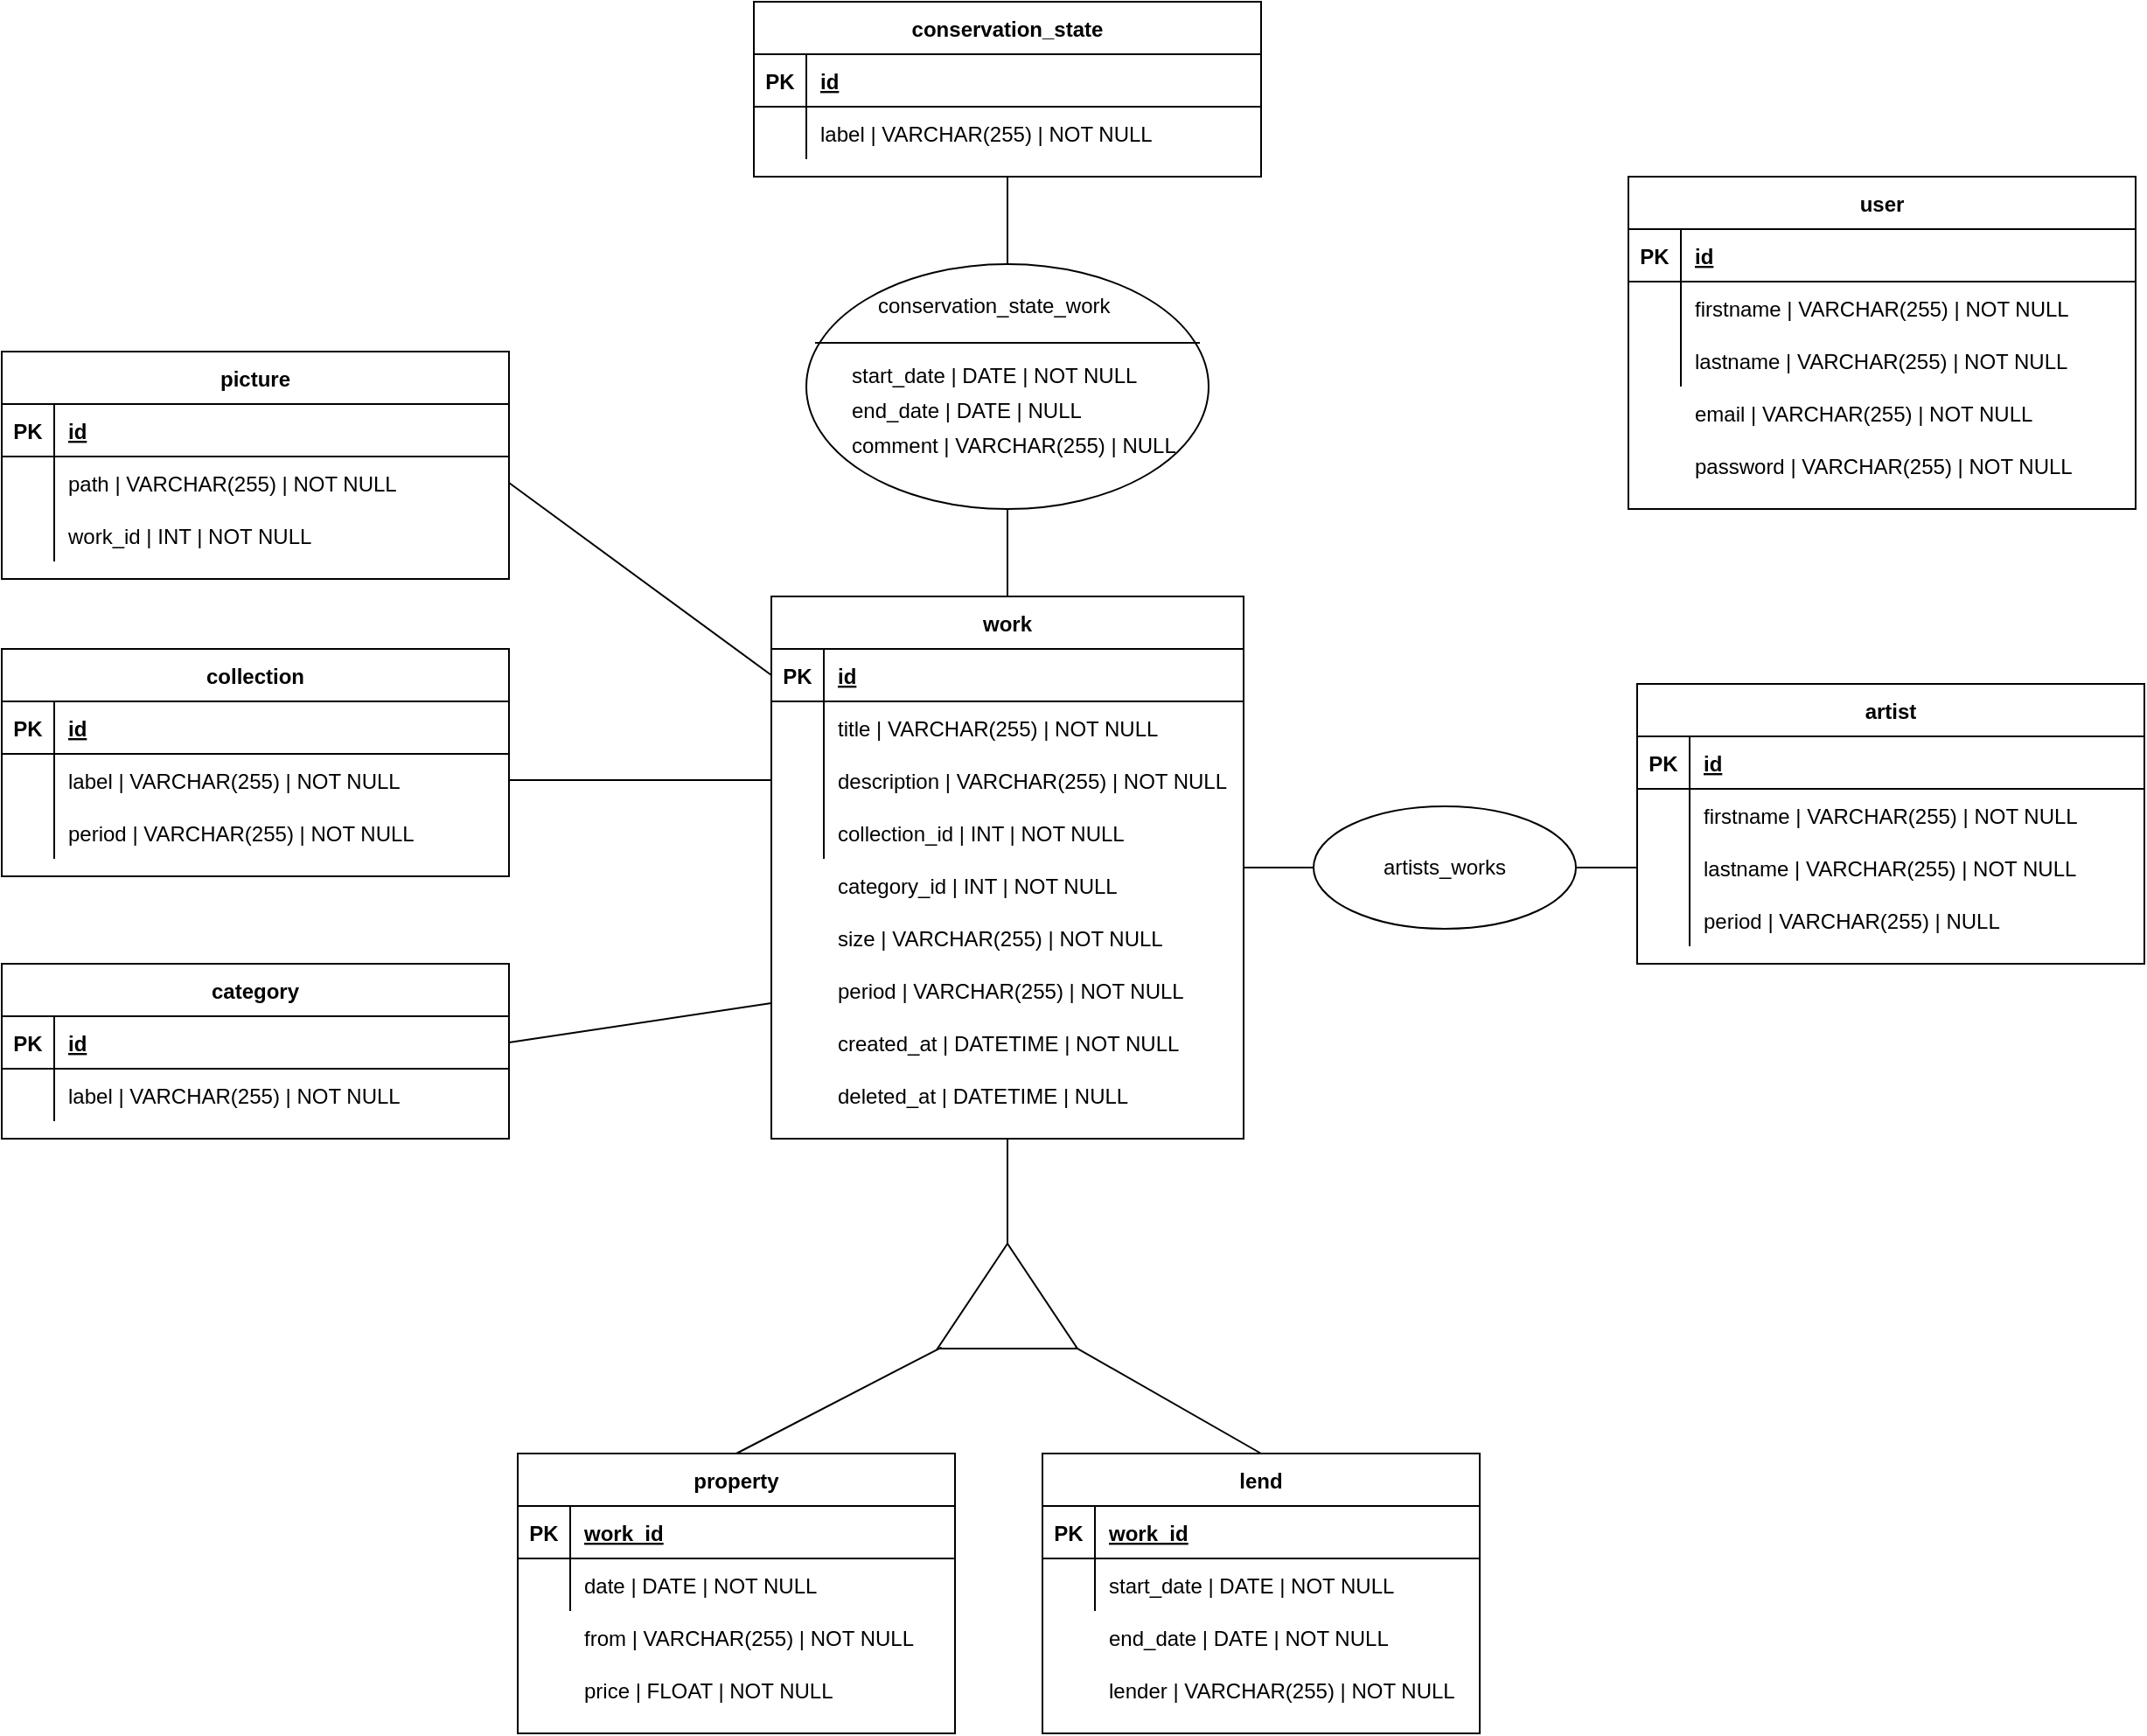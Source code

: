 <mxfile version="14.6.6" type="device"><diagram id="KtRQUyk1w5JVe8lo4TJr" name="Page-1"><mxGraphModel dx="2195" dy="926" grid="1" gridSize="10" guides="1" tooltips="1" connect="1" arrows="1" fold="1" page="0" pageScale="1" pageWidth="827" pageHeight="1169" math="0" shadow="0"><root><mxCell id="0"/><mxCell id="1" parent="0"/><mxCell id="kUrhqfvCoL_oDyxeggpk-15" value="work" style="shape=table;startSize=30;container=1;collapsible=1;childLayout=tableLayout;fixedRows=1;rowLines=0;fontStyle=1;align=center;resizeLast=1;" parent="1" vertex="1"><mxGeometry x="-10" y="180" width="270" height="310" as="geometry"/></mxCell><mxCell id="kUrhqfvCoL_oDyxeggpk-16" value="" style="shape=partialRectangle;collapsible=0;dropTarget=0;pointerEvents=0;fillColor=none;top=0;left=0;bottom=1;right=0;points=[[0,0.5],[1,0.5]];portConstraint=eastwest;" parent="kUrhqfvCoL_oDyxeggpk-15" vertex="1"><mxGeometry y="30" width="270" height="30" as="geometry"/></mxCell><mxCell id="kUrhqfvCoL_oDyxeggpk-17" value="PK" style="shape=partialRectangle;connectable=0;fillColor=none;top=0;left=0;bottom=0;right=0;fontStyle=1;overflow=hidden;" parent="kUrhqfvCoL_oDyxeggpk-16" vertex="1"><mxGeometry width="30" height="30" as="geometry"/></mxCell><mxCell id="kUrhqfvCoL_oDyxeggpk-18" value="id" style="shape=partialRectangle;connectable=0;fillColor=none;top=0;left=0;bottom=0;right=0;align=left;spacingLeft=6;fontStyle=5;overflow=hidden;" parent="kUrhqfvCoL_oDyxeggpk-16" vertex="1"><mxGeometry x="30" width="240" height="30" as="geometry"/></mxCell><mxCell id="kUrhqfvCoL_oDyxeggpk-19" value="" style="shape=partialRectangle;collapsible=0;dropTarget=0;pointerEvents=0;fillColor=none;top=0;left=0;bottom=0;right=0;points=[[0,0.5],[1,0.5]];portConstraint=eastwest;" parent="kUrhqfvCoL_oDyxeggpk-15" vertex="1"><mxGeometry y="60" width="270" height="30" as="geometry"/></mxCell><mxCell id="kUrhqfvCoL_oDyxeggpk-20" value="" style="shape=partialRectangle;connectable=0;fillColor=none;top=0;left=0;bottom=0;right=0;editable=1;overflow=hidden;" parent="kUrhqfvCoL_oDyxeggpk-19" vertex="1"><mxGeometry width="30" height="30" as="geometry"/></mxCell><mxCell id="kUrhqfvCoL_oDyxeggpk-21" value="title | VARCHAR(255) | NOT NULL" style="shape=partialRectangle;connectable=0;fillColor=none;top=0;left=0;bottom=0;right=0;align=left;spacingLeft=6;overflow=hidden;" parent="kUrhqfvCoL_oDyxeggpk-19" vertex="1"><mxGeometry x="30" width="240" height="30" as="geometry"/></mxCell><mxCell id="kUrhqfvCoL_oDyxeggpk-22" value="" style="shape=partialRectangle;collapsible=0;dropTarget=0;pointerEvents=0;fillColor=none;top=0;left=0;bottom=0;right=0;points=[[0,0.5],[1,0.5]];portConstraint=eastwest;" parent="kUrhqfvCoL_oDyxeggpk-15" vertex="1"><mxGeometry y="90" width="270" height="30" as="geometry"/></mxCell><mxCell id="kUrhqfvCoL_oDyxeggpk-23" value="" style="shape=partialRectangle;connectable=0;fillColor=none;top=0;left=0;bottom=0;right=0;editable=1;overflow=hidden;" parent="kUrhqfvCoL_oDyxeggpk-22" vertex="1"><mxGeometry width="30" height="30" as="geometry"/></mxCell><mxCell id="kUrhqfvCoL_oDyxeggpk-24" value="description | VARCHAR(255) | NOT NULL" style="shape=partialRectangle;connectable=0;fillColor=none;top=0;left=0;bottom=0;right=0;align=left;spacingLeft=6;overflow=hidden;" parent="kUrhqfvCoL_oDyxeggpk-22" vertex="1"><mxGeometry x="30" width="240" height="30" as="geometry"/></mxCell><mxCell id="kUrhqfvCoL_oDyxeggpk-25" value="" style="shape=partialRectangle;collapsible=0;dropTarget=0;pointerEvents=0;fillColor=none;top=0;left=0;bottom=0;right=0;points=[[0,0.5],[1,0.5]];portConstraint=eastwest;" parent="kUrhqfvCoL_oDyxeggpk-15" vertex="1"><mxGeometry y="120" width="270" height="30" as="geometry"/></mxCell><mxCell id="kUrhqfvCoL_oDyxeggpk-26" value="" style="shape=partialRectangle;connectable=0;fillColor=none;top=0;left=0;bottom=0;right=0;editable=1;overflow=hidden;" parent="kUrhqfvCoL_oDyxeggpk-25" vertex="1"><mxGeometry width="30" height="30" as="geometry"/></mxCell><mxCell id="kUrhqfvCoL_oDyxeggpk-27" value="collection_id | INT | NOT NULL" style="shape=partialRectangle;connectable=0;fillColor=none;top=0;left=0;bottom=0;right=0;align=left;spacingLeft=6;overflow=hidden;" parent="kUrhqfvCoL_oDyxeggpk-25" vertex="1"><mxGeometry x="30" width="240" height="30" as="geometry"/></mxCell><mxCell id="kUrhqfvCoL_oDyxeggpk-28" value="size | VARCHAR(255) | NOT NULL" style="shape=partialRectangle;connectable=0;fillColor=none;top=0;left=0;bottom=0;right=0;align=left;spacingLeft=6;overflow=hidden;" parent="1" vertex="1"><mxGeometry x="20" y="360" width="210" height="30" as="geometry"/></mxCell><mxCell id="kUrhqfvCoL_oDyxeggpk-43" value="artist" style="shape=table;startSize=30;container=1;collapsible=1;childLayout=tableLayout;fixedRows=1;rowLines=0;fontStyle=1;align=center;resizeLast=1;" parent="1" vertex="1"><mxGeometry x="485" y="230" width="290" height="160" as="geometry"/></mxCell><mxCell id="kUrhqfvCoL_oDyxeggpk-44" value="" style="shape=partialRectangle;collapsible=0;dropTarget=0;pointerEvents=0;fillColor=none;top=0;left=0;bottom=1;right=0;points=[[0,0.5],[1,0.5]];portConstraint=eastwest;" parent="kUrhqfvCoL_oDyxeggpk-43" vertex="1"><mxGeometry y="30" width="290" height="30" as="geometry"/></mxCell><mxCell id="kUrhqfvCoL_oDyxeggpk-45" value="PK" style="shape=partialRectangle;connectable=0;fillColor=none;top=0;left=0;bottom=0;right=0;fontStyle=1;overflow=hidden;" parent="kUrhqfvCoL_oDyxeggpk-44" vertex="1"><mxGeometry width="30" height="30" as="geometry"/></mxCell><mxCell id="kUrhqfvCoL_oDyxeggpk-46" value="id" style="shape=partialRectangle;connectable=0;fillColor=none;top=0;left=0;bottom=0;right=0;align=left;spacingLeft=6;fontStyle=5;overflow=hidden;" parent="kUrhqfvCoL_oDyxeggpk-44" vertex="1"><mxGeometry x="30" width="260" height="30" as="geometry"/></mxCell><mxCell id="kUrhqfvCoL_oDyxeggpk-47" value="" style="shape=partialRectangle;collapsible=0;dropTarget=0;pointerEvents=0;fillColor=none;top=0;left=0;bottom=0;right=0;points=[[0,0.5],[1,0.5]];portConstraint=eastwest;" parent="kUrhqfvCoL_oDyxeggpk-43" vertex="1"><mxGeometry y="60" width="290" height="30" as="geometry"/></mxCell><mxCell id="kUrhqfvCoL_oDyxeggpk-48" value="" style="shape=partialRectangle;connectable=0;fillColor=none;top=0;left=0;bottom=0;right=0;editable=1;overflow=hidden;" parent="kUrhqfvCoL_oDyxeggpk-47" vertex="1"><mxGeometry width="30" height="30" as="geometry"/></mxCell><mxCell id="kUrhqfvCoL_oDyxeggpk-49" value="firstname | VARCHAR(255) | NOT NULL" style="shape=partialRectangle;connectable=0;fillColor=none;top=0;left=0;bottom=0;right=0;align=left;spacingLeft=6;overflow=hidden;" parent="kUrhqfvCoL_oDyxeggpk-47" vertex="1"><mxGeometry x="30" width="260" height="30" as="geometry"/></mxCell><mxCell id="kUrhqfvCoL_oDyxeggpk-50" value="" style="shape=partialRectangle;collapsible=0;dropTarget=0;pointerEvents=0;fillColor=none;top=0;left=0;bottom=0;right=0;points=[[0,0.5],[1,0.5]];portConstraint=eastwest;" parent="kUrhqfvCoL_oDyxeggpk-43" vertex="1"><mxGeometry y="90" width="290" height="30" as="geometry"/></mxCell><mxCell id="kUrhqfvCoL_oDyxeggpk-51" value="" style="shape=partialRectangle;connectable=0;fillColor=none;top=0;left=0;bottom=0;right=0;editable=1;overflow=hidden;" parent="kUrhqfvCoL_oDyxeggpk-50" vertex="1"><mxGeometry width="30" height="30" as="geometry"/></mxCell><mxCell id="kUrhqfvCoL_oDyxeggpk-52" value="lastname | VARCHAR(255) | NOT NULL" style="shape=partialRectangle;connectable=0;fillColor=none;top=0;left=0;bottom=0;right=0;align=left;spacingLeft=6;overflow=hidden;" parent="kUrhqfvCoL_oDyxeggpk-50" vertex="1"><mxGeometry x="30" width="260" height="30" as="geometry"/></mxCell><mxCell id="kUrhqfvCoL_oDyxeggpk-53" value="" style="shape=partialRectangle;collapsible=0;dropTarget=0;pointerEvents=0;fillColor=none;top=0;left=0;bottom=0;right=0;points=[[0,0.5],[1,0.5]];portConstraint=eastwest;" parent="kUrhqfvCoL_oDyxeggpk-43" vertex="1"><mxGeometry y="120" width="290" height="30" as="geometry"/></mxCell><mxCell id="kUrhqfvCoL_oDyxeggpk-54" value="" style="shape=partialRectangle;connectable=0;fillColor=none;top=0;left=0;bottom=0;right=0;editable=1;overflow=hidden;" parent="kUrhqfvCoL_oDyxeggpk-53" vertex="1"><mxGeometry width="30" height="30" as="geometry"/></mxCell><mxCell id="kUrhqfvCoL_oDyxeggpk-55" value="period | VARCHAR(255) | NULL" style="shape=partialRectangle;connectable=0;fillColor=none;top=0;left=0;bottom=0;right=0;align=left;spacingLeft=6;overflow=hidden;" parent="kUrhqfvCoL_oDyxeggpk-53" vertex="1"><mxGeometry x="30" width="260" height="30" as="geometry"/></mxCell><mxCell id="kUrhqfvCoL_oDyxeggpk-73" value="artists_works" style="ellipse;whiteSpace=wrap;html=1;align=center;" parent="1" vertex="1"><mxGeometry x="300" y="300" width="150" height="70" as="geometry"/></mxCell><mxCell id="kUrhqfvCoL_oDyxeggpk-74" value="" style="endArrow=none;html=1;rounded=0;entryX=0;entryY=0.5;entryDx=0;entryDy=0;" parent="1" target="kUrhqfvCoL_oDyxeggpk-73" edge="1"><mxGeometry relative="1" as="geometry"><mxPoint x="260" y="335" as="sourcePoint"/><mxPoint x="290" y="230" as="targetPoint"/></mxGeometry></mxCell><mxCell id="kUrhqfvCoL_oDyxeggpk-75" value="" style="endArrow=none;html=1;rounded=0;exitX=0;exitY=0.5;exitDx=0;exitDy=0;entryX=1;entryY=0.5;entryDx=0;entryDy=0;" parent="1" source="kUrhqfvCoL_oDyxeggpk-50" target="kUrhqfvCoL_oDyxeggpk-73" edge="1"><mxGeometry relative="1" as="geometry"><mxPoint x="130" y="280" as="sourcePoint"/><mxPoint x="290" y="280" as="targetPoint"/></mxGeometry></mxCell><mxCell id="kUrhqfvCoL_oDyxeggpk-77" value="collection" style="shape=table;startSize=30;container=1;collapsible=1;childLayout=tableLayout;fixedRows=1;rowLines=0;fontStyle=1;align=center;resizeLast=1;" parent="1" vertex="1"><mxGeometry x="-450" y="210" width="290" height="130" as="geometry"/></mxCell><mxCell id="kUrhqfvCoL_oDyxeggpk-78" value="" style="shape=partialRectangle;collapsible=0;dropTarget=0;pointerEvents=0;fillColor=none;top=0;left=0;bottom=1;right=0;points=[[0,0.5],[1,0.5]];portConstraint=eastwest;" parent="kUrhqfvCoL_oDyxeggpk-77" vertex="1"><mxGeometry y="30" width="290" height="30" as="geometry"/></mxCell><mxCell id="kUrhqfvCoL_oDyxeggpk-79" value="PK" style="shape=partialRectangle;connectable=0;fillColor=none;top=0;left=0;bottom=0;right=0;fontStyle=1;overflow=hidden;" parent="kUrhqfvCoL_oDyxeggpk-78" vertex="1"><mxGeometry width="30" height="30" as="geometry"/></mxCell><mxCell id="kUrhqfvCoL_oDyxeggpk-80" value="id" style="shape=partialRectangle;connectable=0;fillColor=none;top=0;left=0;bottom=0;right=0;align=left;spacingLeft=6;fontStyle=5;overflow=hidden;" parent="kUrhqfvCoL_oDyxeggpk-78" vertex="1"><mxGeometry x="30" width="260" height="30" as="geometry"/></mxCell><mxCell id="kUrhqfvCoL_oDyxeggpk-81" value="" style="shape=partialRectangle;collapsible=0;dropTarget=0;pointerEvents=0;fillColor=none;top=0;left=0;bottom=0;right=0;points=[[0,0.5],[1,0.5]];portConstraint=eastwest;" parent="kUrhqfvCoL_oDyxeggpk-77" vertex="1"><mxGeometry y="60" width="290" height="30" as="geometry"/></mxCell><mxCell id="kUrhqfvCoL_oDyxeggpk-82" value="" style="shape=partialRectangle;connectable=0;fillColor=none;top=0;left=0;bottom=0;right=0;editable=1;overflow=hidden;" parent="kUrhqfvCoL_oDyxeggpk-81" vertex="1"><mxGeometry width="30" height="30" as="geometry"/></mxCell><mxCell id="kUrhqfvCoL_oDyxeggpk-83" value="label | VARCHAR(255) | NOT NULL" style="shape=partialRectangle;connectable=0;fillColor=none;top=0;left=0;bottom=0;right=0;align=left;spacingLeft=6;overflow=hidden;" parent="kUrhqfvCoL_oDyxeggpk-81" vertex="1"><mxGeometry x="30" width="260" height="30" as="geometry"/></mxCell><mxCell id="kUrhqfvCoL_oDyxeggpk-84" value="" style="shape=partialRectangle;collapsible=0;dropTarget=0;pointerEvents=0;fillColor=none;top=0;left=0;bottom=0;right=0;points=[[0,0.5],[1,0.5]];portConstraint=eastwest;" parent="kUrhqfvCoL_oDyxeggpk-77" vertex="1"><mxGeometry y="90" width="290" height="30" as="geometry"/></mxCell><mxCell id="kUrhqfvCoL_oDyxeggpk-85" value="" style="shape=partialRectangle;connectable=0;fillColor=none;top=0;left=0;bottom=0;right=0;editable=1;overflow=hidden;" parent="kUrhqfvCoL_oDyxeggpk-84" vertex="1"><mxGeometry width="30" height="30" as="geometry"/></mxCell><mxCell id="kUrhqfvCoL_oDyxeggpk-86" value="period | VARCHAR(255) | NOT NULL" style="shape=partialRectangle;connectable=0;fillColor=none;top=0;left=0;bottom=0;right=0;align=left;spacingLeft=6;overflow=hidden;" parent="kUrhqfvCoL_oDyxeggpk-84" vertex="1"><mxGeometry x="30" width="260" height="30" as="geometry"/></mxCell><mxCell id="kUrhqfvCoL_oDyxeggpk-92" value="" style="endArrow=none;html=1;rounded=0;entryX=1;entryY=0.5;entryDx=0;entryDy=0;exitX=0;exitY=0.5;exitDx=0;exitDy=0;" parent="1" source="kUrhqfvCoL_oDyxeggpk-22" target="kUrhqfvCoL_oDyxeggpk-81" edge="1"><mxGeometry relative="1" as="geometry"><mxPoint x="230" y="380" as="sourcePoint"/><mxPoint x="390" y="380" as="targetPoint"/></mxGeometry></mxCell><mxCell id="kUrhqfvCoL_oDyxeggpk-93" value="conservation_state" style="shape=table;startSize=30;container=1;collapsible=1;childLayout=tableLayout;fixedRows=1;rowLines=0;fontStyle=1;align=center;resizeLast=1;" parent="1" vertex="1"><mxGeometry x="-20" y="-160" width="290" height="100" as="geometry"/></mxCell><mxCell id="kUrhqfvCoL_oDyxeggpk-94" value="" style="shape=partialRectangle;collapsible=0;dropTarget=0;pointerEvents=0;fillColor=none;top=0;left=0;bottom=1;right=0;points=[[0,0.5],[1,0.5]];portConstraint=eastwest;" parent="kUrhqfvCoL_oDyxeggpk-93" vertex="1"><mxGeometry y="30" width="290" height="30" as="geometry"/></mxCell><mxCell id="kUrhqfvCoL_oDyxeggpk-95" value="PK" style="shape=partialRectangle;connectable=0;fillColor=none;top=0;left=0;bottom=0;right=0;fontStyle=1;overflow=hidden;" parent="kUrhqfvCoL_oDyxeggpk-94" vertex="1"><mxGeometry width="30" height="30" as="geometry"/></mxCell><mxCell id="kUrhqfvCoL_oDyxeggpk-96" value="id" style="shape=partialRectangle;connectable=0;fillColor=none;top=0;left=0;bottom=0;right=0;align=left;spacingLeft=6;fontStyle=5;overflow=hidden;" parent="kUrhqfvCoL_oDyxeggpk-94" vertex="1"><mxGeometry x="30" width="260" height="30" as="geometry"/></mxCell><mxCell id="kUrhqfvCoL_oDyxeggpk-97" value="" style="shape=partialRectangle;collapsible=0;dropTarget=0;pointerEvents=0;fillColor=none;top=0;left=0;bottom=0;right=0;points=[[0,0.5],[1,0.5]];portConstraint=eastwest;" parent="kUrhqfvCoL_oDyxeggpk-93" vertex="1"><mxGeometry y="60" width="290" height="30" as="geometry"/></mxCell><mxCell id="kUrhqfvCoL_oDyxeggpk-98" value="" style="shape=partialRectangle;connectable=0;fillColor=none;top=0;left=0;bottom=0;right=0;editable=1;overflow=hidden;" parent="kUrhqfvCoL_oDyxeggpk-97" vertex="1"><mxGeometry width="30" height="30" as="geometry"/></mxCell><mxCell id="kUrhqfvCoL_oDyxeggpk-99" value="label | VARCHAR(255) | NOT NULL" style="shape=partialRectangle;connectable=0;fillColor=none;top=0;left=0;bottom=0;right=0;align=left;spacingLeft=6;overflow=hidden;" parent="kUrhqfvCoL_oDyxeggpk-97" vertex="1"><mxGeometry x="30" width="260" height="30" as="geometry"/></mxCell><mxCell id="kUrhqfvCoL_oDyxeggpk-107" value="" style="endArrow=none;html=1;rounded=0;exitX=0.5;exitY=1;exitDx=0;exitDy=0;entryX=0.5;entryY=0;entryDx=0;entryDy=0;" parent="1" source="kUrhqfvCoL_oDyxeggpk-93" target="kUrhqfvCoL_oDyxeggpk-108" edge="1"><mxGeometry relative="1" as="geometry"><mxPoint x="260" y="-65" as="sourcePoint"/><mxPoint x="240.0" y="-65" as="targetPoint"/></mxGeometry></mxCell><mxCell id="kUrhqfvCoL_oDyxeggpk-108" value="" style="ellipse;whiteSpace=wrap;html=1;align=center;" parent="1" vertex="1"><mxGeometry x="10" y="-10" width="230" height="140" as="geometry"/></mxCell><mxCell id="kUrhqfvCoL_oDyxeggpk-109" value="conservation_state_work" style="text;strokeColor=none;fillColor=none;spacingLeft=4;spacingRight=4;overflow=hidden;rotatable=0;points=[[0,0.5],[1,0.5]];portConstraint=eastwest;fontSize=12;" parent="1" vertex="1"><mxGeometry x="45" width="160" height="30" as="geometry"/></mxCell><mxCell id="kUrhqfvCoL_oDyxeggpk-110" value="" style="line;strokeWidth=1;rotatable=0;dashed=0;labelPosition=right;align=left;verticalAlign=middle;spacingTop=0;spacingLeft=6;points=[];portConstraint=eastwest;" parent="1" vertex="1"><mxGeometry x="15" y="30" width="220" height="10" as="geometry"/></mxCell><mxCell id="kUrhqfvCoL_oDyxeggpk-111" value="start_date | DATE | NOT NULL" style="text;strokeColor=none;fillColor=none;spacingLeft=4;spacingRight=4;overflow=hidden;rotatable=0;points=[[0,0.5],[1,0.5]];portConstraint=eastwest;fontSize=12;" parent="1" vertex="1"><mxGeometry x="30" y="40" width="180" height="30" as="geometry"/></mxCell><mxCell id="kUrhqfvCoL_oDyxeggpk-112" value="end_date | DATE | NULL" style="text;strokeColor=none;fillColor=none;spacingLeft=4;spacingRight=4;overflow=hidden;rotatable=0;points=[[0,0.5],[1,0.5]];portConstraint=eastwest;fontSize=12;" parent="1" vertex="1"><mxGeometry x="30" y="60" width="180" height="30" as="geometry"/></mxCell><mxCell id="kUrhqfvCoL_oDyxeggpk-113" value="comment | VARCHAR(255) | NULL" style="text;strokeColor=none;fillColor=none;spacingLeft=4;spacingRight=4;overflow=hidden;rotatable=0;points=[[0,0.5],[1,0.5]];portConstraint=eastwest;fontSize=12;" parent="1" vertex="1"><mxGeometry x="30" y="80" width="210" height="30" as="geometry"/></mxCell><mxCell id="kUrhqfvCoL_oDyxeggpk-114" value="" style="endArrow=none;html=1;rounded=0;exitX=0.5;exitY=1;exitDx=0;exitDy=0;entryX=0.5;entryY=0;entryDx=0;entryDy=0;" parent="1" source="kUrhqfvCoL_oDyxeggpk-108" target="kUrhqfvCoL_oDyxeggpk-15" edge="1"><mxGeometry relative="1" as="geometry"><mxPoint x="342.5" y="-100" as="sourcePoint"/><mxPoint x="216.347" y="-19.479" as="targetPoint"/></mxGeometry></mxCell><mxCell id="kUrhqfvCoL_oDyxeggpk-115" value="user" style="shape=table;startSize=30;container=1;collapsible=1;childLayout=tableLayout;fixedRows=1;rowLines=0;fontStyle=1;align=center;resizeLast=1;" parent="1" vertex="1"><mxGeometry x="480" y="-60" width="290" height="190" as="geometry"/></mxCell><mxCell id="kUrhqfvCoL_oDyxeggpk-116" value="" style="shape=partialRectangle;collapsible=0;dropTarget=0;pointerEvents=0;fillColor=none;top=0;left=0;bottom=1;right=0;points=[[0,0.5],[1,0.5]];portConstraint=eastwest;" parent="kUrhqfvCoL_oDyxeggpk-115" vertex="1"><mxGeometry y="30" width="290" height="30" as="geometry"/></mxCell><mxCell id="kUrhqfvCoL_oDyxeggpk-117" value="PK" style="shape=partialRectangle;connectable=0;fillColor=none;top=0;left=0;bottom=0;right=0;fontStyle=1;overflow=hidden;" parent="kUrhqfvCoL_oDyxeggpk-116" vertex="1"><mxGeometry width="30" height="30" as="geometry"/></mxCell><mxCell id="kUrhqfvCoL_oDyxeggpk-118" value="id" style="shape=partialRectangle;connectable=0;fillColor=none;top=0;left=0;bottom=0;right=0;align=left;spacingLeft=6;fontStyle=5;overflow=hidden;" parent="kUrhqfvCoL_oDyxeggpk-116" vertex="1"><mxGeometry x="30" width="260" height="30" as="geometry"/></mxCell><mxCell id="kUrhqfvCoL_oDyxeggpk-119" value="" style="shape=partialRectangle;collapsible=0;dropTarget=0;pointerEvents=0;fillColor=none;top=0;left=0;bottom=0;right=0;points=[[0,0.5],[1,0.5]];portConstraint=eastwest;" parent="kUrhqfvCoL_oDyxeggpk-115" vertex="1"><mxGeometry y="60" width="290" height="30" as="geometry"/></mxCell><mxCell id="kUrhqfvCoL_oDyxeggpk-120" value="" style="shape=partialRectangle;connectable=0;fillColor=none;top=0;left=0;bottom=0;right=0;editable=1;overflow=hidden;" parent="kUrhqfvCoL_oDyxeggpk-119" vertex="1"><mxGeometry width="30" height="30" as="geometry"/></mxCell><mxCell id="kUrhqfvCoL_oDyxeggpk-121" value="firstname | VARCHAR(255) | NOT NULL" style="shape=partialRectangle;connectable=0;fillColor=none;top=0;left=0;bottom=0;right=0;align=left;spacingLeft=6;overflow=hidden;" parent="kUrhqfvCoL_oDyxeggpk-119" vertex="1"><mxGeometry x="30" width="260" height="30" as="geometry"/></mxCell><mxCell id="kUrhqfvCoL_oDyxeggpk-122" value="" style="shape=partialRectangle;collapsible=0;dropTarget=0;pointerEvents=0;fillColor=none;top=0;left=0;bottom=0;right=0;points=[[0,0.5],[1,0.5]];portConstraint=eastwest;" parent="kUrhqfvCoL_oDyxeggpk-115" vertex="1"><mxGeometry y="90" width="290" height="30" as="geometry"/></mxCell><mxCell id="kUrhqfvCoL_oDyxeggpk-123" value="" style="shape=partialRectangle;connectable=0;fillColor=none;top=0;left=0;bottom=0;right=0;editable=1;overflow=hidden;" parent="kUrhqfvCoL_oDyxeggpk-122" vertex="1"><mxGeometry width="30" height="30" as="geometry"/></mxCell><mxCell id="kUrhqfvCoL_oDyxeggpk-124" value="lastname | VARCHAR(255) | NOT NULL" style="shape=partialRectangle;connectable=0;fillColor=none;top=0;left=0;bottom=0;right=0;align=left;spacingLeft=6;overflow=hidden;" parent="kUrhqfvCoL_oDyxeggpk-122" vertex="1"><mxGeometry x="30" width="260" height="30" as="geometry"/></mxCell><mxCell id="kUrhqfvCoL_oDyxeggpk-129" value="email | VARCHAR(255) | NOT NULL" style="shape=partialRectangle;connectable=0;fillColor=none;top=0;left=0;bottom=0;right=0;align=left;spacingLeft=6;overflow=hidden;" parent="1" vertex="1"><mxGeometry x="510" y="60" width="260" height="30" as="geometry"/></mxCell><mxCell id="kUrhqfvCoL_oDyxeggpk-130" value="password | VARCHAR(255) | NOT NULL" style="shape=partialRectangle;connectable=0;fillColor=none;top=0;left=0;bottom=0;right=0;align=left;spacingLeft=6;overflow=hidden;" parent="1" vertex="1"><mxGeometry x="510" y="90" width="260" height="30" as="geometry"/></mxCell><mxCell id="kUrhqfvCoL_oDyxeggpk-131" value="period | VARCHAR(255) | NOT NULL" style="shape=partialRectangle;connectable=0;fillColor=none;top=0;left=0;bottom=0;right=0;align=left;spacingLeft=6;overflow=hidden;" parent="1" vertex="1"><mxGeometry x="20" y="390" width="210" height="30" as="geometry"/></mxCell><mxCell id="kUrhqfvCoL_oDyxeggpk-132" value="picture" style="shape=table;startSize=30;container=1;collapsible=1;childLayout=tableLayout;fixedRows=1;rowLines=0;fontStyle=1;align=center;resizeLast=1;" parent="1" vertex="1"><mxGeometry x="-450" y="40" width="290" height="130" as="geometry"/></mxCell><mxCell id="kUrhqfvCoL_oDyxeggpk-133" value="" style="shape=partialRectangle;collapsible=0;dropTarget=0;pointerEvents=0;fillColor=none;top=0;left=0;bottom=1;right=0;points=[[0,0.5],[1,0.5]];portConstraint=eastwest;" parent="kUrhqfvCoL_oDyxeggpk-132" vertex="1"><mxGeometry y="30" width="290" height="30" as="geometry"/></mxCell><mxCell id="kUrhqfvCoL_oDyxeggpk-134" value="PK" style="shape=partialRectangle;connectable=0;fillColor=none;top=0;left=0;bottom=0;right=0;fontStyle=1;overflow=hidden;" parent="kUrhqfvCoL_oDyxeggpk-133" vertex="1"><mxGeometry width="30" height="30" as="geometry"/></mxCell><mxCell id="kUrhqfvCoL_oDyxeggpk-135" value="id" style="shape=partialRectangle;connectable=0;fillColor=none;top=0;left=0;bottom=0;right=0;align=left;spacingLeft=6;fontStyle=5;overflow=hidden;" parent="kUrhqfvCoL_oDyxeggpk-133" vertex="1"><mxGeometry x="30" width="260" height="30" as="geometry"/></mxCell><mxCell id="kUrhqfvCoL_oDyxeggpk-136" value="" style="shape=partialRectangle;collapsible=0;dropTarget=0;pointerEvents=0;fillColor=none;top=0;left=0;bottom=0;right=0;points=[[0,0.5],[1,0.5]];portConstraint=eastwest;" parent="kUrhqfvCoL_oDyxeggpk-132" vertex="1"><mxGeometry y="60" width="290" height="30" as="geometry"/></mxCell><mxCell id="kUrhqfvCoL_oDyxeggpk-137" value="" style="shape=partialRectangle;connectable=0;fillColor=none;top=0;left=0;bottom=0;right=0;editable=1;overflow=hidden;" parent="kUrhqfvCoL_oDyxeggpk-136" vertex="1"><mxGeometry width="30" height="30" as="geometry"/></mxCell><mxCell id="kUrhqfvCoL_oDyxeggpk-138" value="path | VARCHAR(255) | NOT NULL" style="shape=partialRectangle;connectable=0;fillColor=none;top=0;left=0;bottom=0;right=0;align=left;spacingLeft=6;overflow=hidden;" parent="kUrhqfvCoL_oDyxeggpk-136" vertex="1"><mxGeometry x="30" width="260" height="30" as="geometry"/></mxCell><mxCell id="kUrhqfvCoL_oDyxeggpk-139" value="" style="shape=partialRectangle;collapsible=0;dropTarget=0;pointerEvents=0;fillColor=none;top=0;left=0;bottom=0;right=0;points=[[0,0.5],[1,0.5]];portConstraint=eastwest;" parent="kUrhqfvCoL_oDyxeggpk-132" vertex="1"><mxGeometry y="90" width="290" height="30" as="geometry"/></mxCell><mxCell id="kUrhqfvCoL_oDyxeggpk-140" value="" style="shape=partialRectangle;connectable=0;fillColor=none;top=0;left=0;bottom=0;right=0;editable=1;overflow=hidden;" parent="kUrhqfvCoL_oDyxeggpk-139" vertex="1"><mxGeometry width="30" height="30" as="geometry"/></mxCell><mxCell id="kUrhqfvCoL_oDyxeggpk-141" value="work_id | INT | NOT NULL" style="shape=partialRectangle;connectable=0;fillColor=none;top=0;left=0;bottom=0;right=0;align=left;spacingLeft=6;overflow=hidden;" parent="kUrhqfvCoL_oDyxeggpk-139" vertex="1"><mxGeometry x="30" width="260" height="30" as="geometry"/></mxCell><mxCell id="kUrhqfvCoL_oDyxeggpk-142" value="" style="endArrow=none;html=1;rounded=0;exitX=1;exitY=0.5;exitDx=0;exitDy=0;entryX=0;entryY=0.5;entryDx=0;entryDy=0;" parent="1" source="kUrhqfvCoL_oDyxeggpk-136" target="kUrhqfvCoL_oDyxeggpk-16" edge="1"><mxGeometry relative="1" as="geometry"><mxPoint x="-10" y="180" as="sourcePoint"/><mxPoint x="150" y="180" as="targetPoint"/></mxGeometry></mxCell><mxCell id="kUrhqfvCoL_oDyxeggpk-143" value="created_at | DATETIME | NOT NULL" style="shape=partialRectangle;connectable=0;fillColor=none;top=0;left=0;bottom=0;right=0;align=left;spacingLeft=6;overflow=hidden;" parent="1" vertex="1"><mxGeometry x="20" y="420" width="230" height="30" as="geometry"/></mxCell><mxCell id="kUrhqfvCoL_oDyxeggpk-145" value="deleted_at | DATETIME | NULL" style="shape=partialRectangle;connectable=0;fillColor=none;top=0;left=0;bottom=0;right=0;align=left;spacingLeft=6;overflow=hidden;" parent="1" vertex="1"><mxGeometry x="20" y="450" width="230" height="30" as="geometry"/></mxCell><mxCell id="kUrhqfvCoL_oDyxeggpk-146" value="category" style="shape=table;startSize=30;container=1;collapsible=1;childLayout=tableLayout;fixedRows=1;rowLines=0;fontStyle=1;align=center;resizeLast=1;" parent="1" vertex="1"><mxGeometry x="-450" y="390" width="290" height="100" as="geometry"/></mxCell><mxCell id="kUrhqfvCoL_oDyxeggpk-147" value="" style="shape=partialRectangle;collapsible=0;dropTarget=0;pointerEvents=0;fillColor=none;top=0;left=0;bottom=1;right=0;points=[[0,0.5],[1,0.5]];portConstraint=eastwest;" parent="kUrhqfvCoL_oDyxeggpk-146" vertex="1"><mxGeometry y="30" width="290" height="30" as="geometry"/></mxCell><mxCell id="kUrhqfvCoL_oDyxeggpk-148" value="PK" style="shape=partialRectangle;connectable=0;fillColor=none;top=0;left=0;bottom=0;right=0;fontStyle=1;overflow=hidden;" parent="kUrhqfvCoL_oDyxeggpk-147" vertex="1"><mxGeometry width="30" height="30" as="geometry"/></mxCell><mxCell id="kUrhqfvCoL_oDyxeggpk-149" value="id" style="shape=partialRectangle;connectable=0;fillColor=none;top=0;left=0;bottom=0;right=0;align=left;spacingLeft=6;fontStyle=5;overflow=hidden;" parent="kUrhqfvCoL_oDyxeggpk-147" vertex="1"><mxGeometry x="30" width="260" height="30" as="geometry"/></mxCell><mxCell id="kUrhqfvCoL_oDyxeggpk-150" value="" style="shape=partialRectangle;collapsible=0;dropTarget=0;pointerEvents=0;fillColor=none;top=0;left=0;bottom=0;right=0;points=[[0,0.5],[1,0.5]];portConstraint=eastwest;" parent="kUrhqfvCoL_oDyxeggpk-146" vertex="1"><mxGeometry y="60" width="290" height="30" as="geometry"/></mxCell><mxCell id="kUrhqfvCoL_oDyxeggpk-151" value="" style="shape=partialRectangle;connectable=0;fillColor=none;top=0;left=0;bottom=0;right=0;editable=1;overflow=hidden;" parent="kUrhqfvCoL_oDyxeggpk-150" vertex="1"><mxGeometry width="30" height="30" as="geometry"/></mxCell><mxCell id="kUrhqfvCoL_oDyxeggpk-152" value="label | VARCHAR(255) | NOT NULL" style="shape=partialRectangle;connectable=0;fillColor=none;top=0;left=0;bottom=0;right=0;align=left;spacingLeft=6;overflow=hidden;" parent="kUrhqfvCoL_oDyxeggpk-150" vertex="1"><mxGeometry x="30" width="260" height="30" as="geometry"/></mxCell><mxCell id="kUrhqfvCoL_oDyxeggpk-156" value="category_id | INT | NOT NULL" style="shape=partialRectangle;connectable=0;fillColor=none;top=0;left=0;bottom=0;right=0;align=left;spacingLeft=6;overflow=hidden;" parent="1" vertex="1"><mxGeometry x="20" y="330" width="240" height="30" as="geometry"/></mxCell><mxCell id="kUrhqfvCoL_oDyxeggpk-157" value="" style="endArrow=none;html=1;rounded=0;entryX=1;entryY=0.5;entryDx=0;entryDy=0;exitX=0;exitY=0.75;exitDx=0;exitDy=0;" parent="1" source="kUrhqfvCoL_oDyxeggpk-15" target="kUrhqfvCoL_oDyxeggpk-147" edge="1"><mxGeometry relative="1" as="geometry"><mxPoint y="295" as="sourcePoint"/><mxPoint x="-150" y="295" as="targetPoint"/></mxGeometry></mxCell><mxCell id="hrKMiqWx6Lg_Gw43Ol8k-1" value="lend" style="shape=table;startSize=30;container=1;collapsible=1;childLayout=tableLayout;fixedRows=1;rowLines=0;fontStyle=1;align=center;resizeLast=1;" vertex="1" parent="1"><mxGeometry x="145" y="670" width="250" height="160" as="geometry"/></mxCell><mxCell id="hrKMiqWx6Lg_Gw43Ol8k-2" value="" style="shape=partialRectangle;collapsible=0;dropTarget=0;pointerEvents=0;fillColor=none;top=0;left=0;bottom=1;right=0;points=[[0,0.5],[1,0.5]];portConstraint=eastwest;" vertex="1" parent="hrKMiqWx6Lg_Gw43Ol8k-1"><mxGeometry y="30" width="250" height="30" as="geometry"/></mxCell><mxCell id="hrKMiqWx6Lg_Gw43Ol8k-3" value="PK" style="shape=partialRectangle;connectable=0;fillColor=none;top=0;left=0;bottom=0;right=0;fontStyle=1;overflow=hidden;" vertex="1" parent="hrKMiqWx6Lg_Gw43Ol8k-2"><mxGeometry width="30" height="30" as="geometry"/></mxCell><mxCell id="hrKMiqWx6Lg_Gw43Ol8k-4" value="work_id" style="shape=partialRectangle;connectable=0;fillColor=none;top=0;left=0;bottom=0;right=0;align=left;spacingLeft=6;fontStyle=5;overflow=hidden;" vertex="1" parent="hrKMiqWx6Lg_Gw43Ol8k-2"><mxGeometry x="30" width="220" height="30" as="geometry"/></mxCell><mxCell id="hrKMiqWx6Lg_Gw43Ol8k-5" value="" style="shape=partialRectangle;collapsible=0;dropTarget=0;pointerEvents=0;fillColor=none;top=0;left=0;bottom=0;right=0;points=[[0,0.5],[1,0.5]];portConstraint=eastwest;" vertex="1" parent="hrKMiqWx6Lg_Gw43Ol8k-1"><mxGeometry y="60" width="250" height="30" as="geometry"/></mxCell><mxCell id="hrKMiqWx6Lg_Gw43Ol8k-6" value="" style="shape=partialRectangle;connectable=0;fillColor=none;top=0;left=0;bottom=0;right=0;editable=1;overflow=hidden;" vertex="1" parent="hrKMiqWx6Lg_Gw43Ol8k-5"><mxGeometry width="30" height="30" as="geometry"/></mxCell><mxCell id="hrKMiqWx6Lg_Gw43Ol8k-7" value="start_date | DATE | NOT NULL" style="shape=partialRectangle;connectable=0;fillColor=none;top=0;left=0;bottom=0;right=0;align=left;spacingLeft=6;overflow=hidden;" vertex="1" parent="hrKMiqWx6Lg_Gw43Ol8k-5"><mxGeometry x="30" width="220" height="30" as="geometry"/></mxCell><mxCell id="hrKMiqWx6Lg_Gw43Ol8k-8" value="end_date | DATE | NOT NULL" style="shape=partialRectangle;connectable=0;fillColor=none;top=0;left=0;bottom=0;right=0;align=left;spacingLeft=6;overflow=hidden;" vertex="1" parent="1"><mxGeometry x="175" y="760" width="220" height="30" as="geometry"/></mxCell><mxCell id="hrKMiqWx6Lg_Gw43Ol8k-9" value="lender | VARCHAR(255) | NOT NULL" style="shape=partialRectangle;connectable=0;fillColor=none;top=0;left=0;bottom=0;right=0;align=left;spacingLeft=6;overflow=hidden;" vertex="1" parent="1"><mxGeometry x="175" y="790" width="220" height="30" as="geometry"/></mxCell><mxCell id="hrKMiqWx6Lg_Gw43Ol8k-10" value="property" style="shape=table;startSize=30;container=1;collapsible=1;childLayout=tableLayout;fixedRows=1;rowLines=0;fontStyle=1;align=center;resizeLast=1;" vertex="1" parent="1"><mxGeometry x="-155" y="670" width="250" height="160" as="geometry"/></mxCell><mxCell id="hrKMiqWx6Lg_Gw43Ol8k-11" value="" style="shape=partialRectangle;collapsible=0;dropTarget=0;pointerEvents=0;fillColor=none;top=0;left=0;bottom=1;right=0;points=[[0,0.5],[1,0.5]];portConstraint=eastwest;" vertex="1" parent="hrKMiqWx6Lg_Gw43Ol8k-10"><mxGeometry y="30" width="250" height="30" as="geometry"/></mxCell><mxCell id="hrKMiqWx6Lg_Gw43Ol8k-12" value="PK" style="shape=partialRectangle;connectable=0;fillColor=none;top=0;left=0;bottom=0;right=0;fontStyle=1;overflow=hidden;" vertex="1" parent="hrKMiqWx6Lg_Gw43Ol8k-11"><mxGeometry width="30" height="30" as="geometry"/></mxCell><mxCell id="hrKMiqWx6Lg_Gw43Ol8k-13" value="work_id" style="shape=partialRectangle;connectable=0;fillColor=none;top=0;left=0;bottom=0;right=0;align=left;spacingLeft=6;fontStyle=5;overflow=hidden;" vertex="1" parent="hrKMiqWx6Lg_Gw43Ol8k-11"><mxGeometry x="30" width="220" height="30" as="geometry"/></mxCell><mxCell id="hrKMiqWx6Lg_Gw43Ol8k-14" value="" style="shape=partialRectangle;collapsible=0;dropTarget=0;pointerEvents=0;fillColor=none;top=0;left=0;bottom=0;right=0;points=[[0,0.5],[1,0.5]];portConstraint=eastwest;" vertex="1" parent="hrKMiqWx6Lg_Gw43Ol8k-10"><mxGeometry y="60" width="250" height="30" as="geometry"/></mxCell><mxCell id="hrKMiqWx6Lg_Gw43Ol8k-15" value="" style="shape=partialRectangle;connectable=0;fillColor=none;top=0;left=0;bottom=0;right=0;editable=1;overflow=hidden;" vertex="1" parent="hrKMiqWx6Lg_Gw43Ol8k-14"><mxGeometry width="30" height="30" as="geometry"/></mxCell><mxCell id="hrKMiqWx6Lg_Gw43Ol8k-16" value="date | DATE | NOT NULL" style="shape=partialRectangle;connectable=0;fillColor=none;top=0;left=0;bottom=0;right=0;align=left;spacingLeft=6;overflow=hidden;" vertex="1" parent="hrKMiqWx6Lg_Gw43Ol8k-14"><mxGeometry x="30" width="220" height="30" as="geometry"/></mxCell><mxCell id="hrKMiqWx6Lg_Gw43Ol8k-18" value="from | VARCHAR(255) | NOT NULL" style="shape=partialRectangle;connectable=0;fillColor=none;top=0;left=0;bottom=0;right=0;align=left;spacingLeft=6;overflow=hidden;" vertex="1" parent="1"><mxGeometry x="-125" y="760" width="220" height="30" as="geometry"/></mxCell><mxCell id="hrKMiqWx6Lg_Gw43Ol8k-19" value="price | FLOAT | NOT NULL" style="shape=partialRectangle;connectable=0;fillColor=none;top=0;left=0;bottom=0;right=0;align=left;spacingLeft=6;overflow=hidden;" vertex="1" parent="1"><mxGeometry x="-125" y="790" width="220" height="30" as="geometry"/></mxCell><mxCell id="hrKMiqWx6Lg_Gw43Ol8k-21" value="" style="triangle;whiteSpace=wrap;html=1;rotation=-90;" vertex="1" parent="1"><mxGeometry x="95" y="540" width="60" height="80" as="geometry"/></mxCell><mxCell id="hrKMiqWx6Lg_Gw43Ol8k-22" value="" style="endArrow=none;html=1;rounded=0;entryX=1;entryY=0.5;entryDx=0;entryDy=0;exitX=0.5;exitY=1;exitDx=0;exitDy=0;" edge="1" parent="1" source="kUrhqfvCoL_oDyxeggpk-15" target="hrKMiqWx6Lg_Gw43Ol8k-21"><mxGeometry relative="1" as="geometry"><mxPoint y="422.5" as="sourcePoint"/><mxPoint x="-150" y="445" as="targetPoint"/></mxGeometry></mxCell><mxCell id="hrKMiqWx6Lg_Gw43Ol8k-23" value="" style="endArrow=none;html=1;rounded=0;entryX=0.5;entryY=0;entryDx=0;entryDy=0;exitX=0.012;exitY=0.029;exitDx=0;exitDy=0;exitPerimeter=0;" edge="1" parent="1" source="hrKMiqWx6Lg_Gw43Ol8k-21" target="hrKMiqWx6Lg_Gw43Ol8k-10"><mxGeometry relative="1" as="geometry"><mxPoint x="80" y="610" as="sourcePoint"/><mxPoint x="-70" y="632.5" as="targetPoint"/></mxGeometry></mxCell><mxCell id="hrKMiqWx6Lg_Gw43Ol8k-24" value="" style="endArrow=none;html=1;rounded=0;entryX=0.012;entryY=0.985;entryDx=0;entryDy=0;exitX=0.5;exitY=0;exitDx=0;exitDy=0;entryPerimeter=0;" edge="1" parent="1" source="hrKMiqWx6Lg_Gw43Ol8k-1" target="hrKMiqWx6Lg_Gw43Ol8k-21"><mxGeometry relative="1" as="geometry"><mxPoint x="97.32" y="619.28" as="sourcePoint"/><mxPoint x="-20" y="680" as="targetPoint"/></mxGeometry></mxCell></root></mxGraphModel></diagram></mxfile>